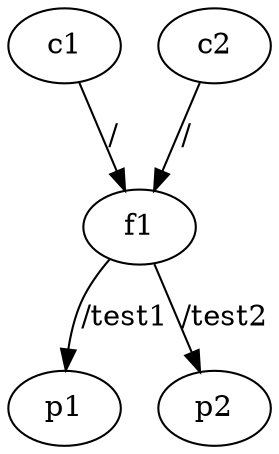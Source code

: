 digraph G {
    c1 [class="client"]
    c1 -> f1 [label="/"]
    
    c2 [class="client"]
    c2 -> f1 [label="/"]

    f1 [class="forwarder"]
    f1 -> p1 [label="/test1"]
    f1 -> p2 [label="/test2"]

    p1 [class="producer" data="/test1"]
    p2 [class="producer" data="/test2"]
}
